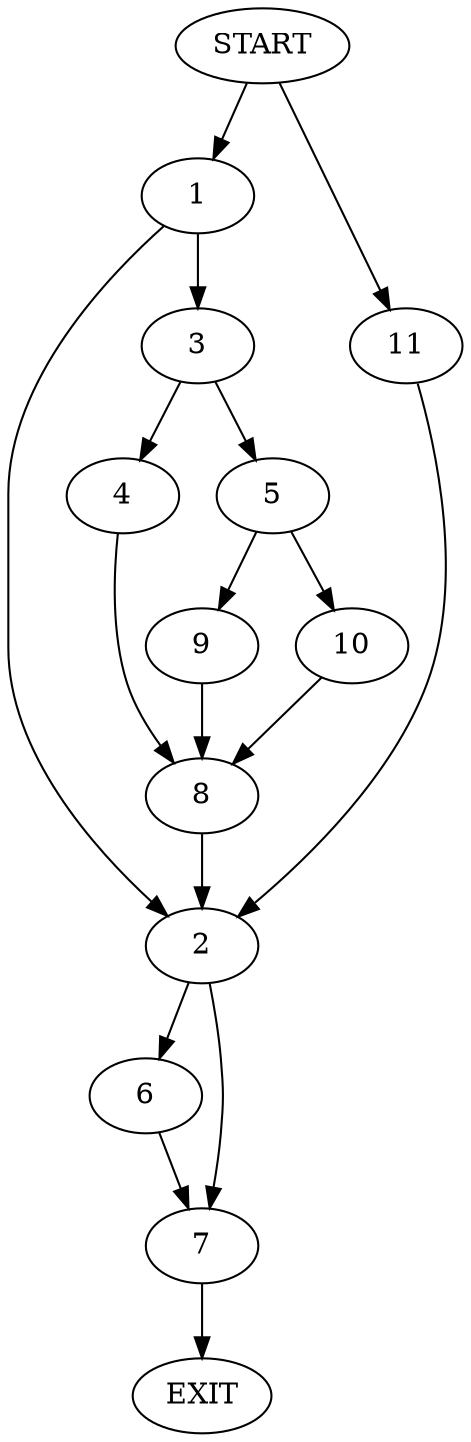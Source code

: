 digraph {
0 [label="START"]
12 [label="EXIT"]
0 -> 1
1 -> 2
1 -> 3
3 -> 4
3 -> 5
2 -> 6
2 -> 7
4 -> 8
5 -> 9
5 -> 10
8 -> 2
9 -> 8
10 -> 8
0 -> 11
11 -> 2
6 -> 7
7 -> 12
}
